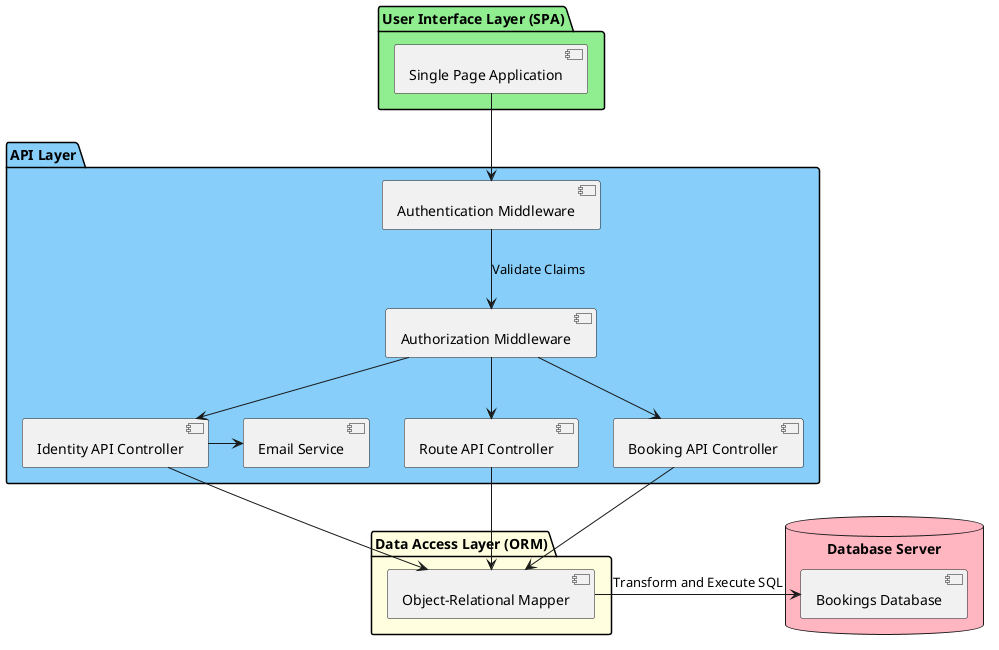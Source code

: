 @startuml
package "User Interface Layer (SPA)" #LightGreen {
  [Single Page Application] as SPA
}

package "API Layer" #LightSkyBlue {
  [Identity API Controller] as IdentityAPI
  [Authentication Middleware] as AuthMiddleware
  [Authorization Middleware] as AuthorizationAPI
  [Route API Controller] as RouteAPI
  [Booking API Controller] as BookingAPI
  [Email Service] as EmailService
}

package "Data Access Layer (ORM)" #LightYellow {
  [Object-Relational Mapper] as ORM
}

database "Database Server" #LightPink {
    [Bookings Database] as DB
}

SPA --> AuthMiddleware
AuthMiddleware --> AuthorizationAPI : Validate Claims
AuthorizationAPI --> IdentityAPI
AuthorizationAPI --> RouteAPI
AuthorizationAPI --> BookingAPI
IdentityAPI -> "ORM"
RouteAPI -> "ORM"
BookingAPI --> "ORM"
IdentityAPI -> EmailService
ORM -> "DB" : Transform and Execute SQL

@enduml